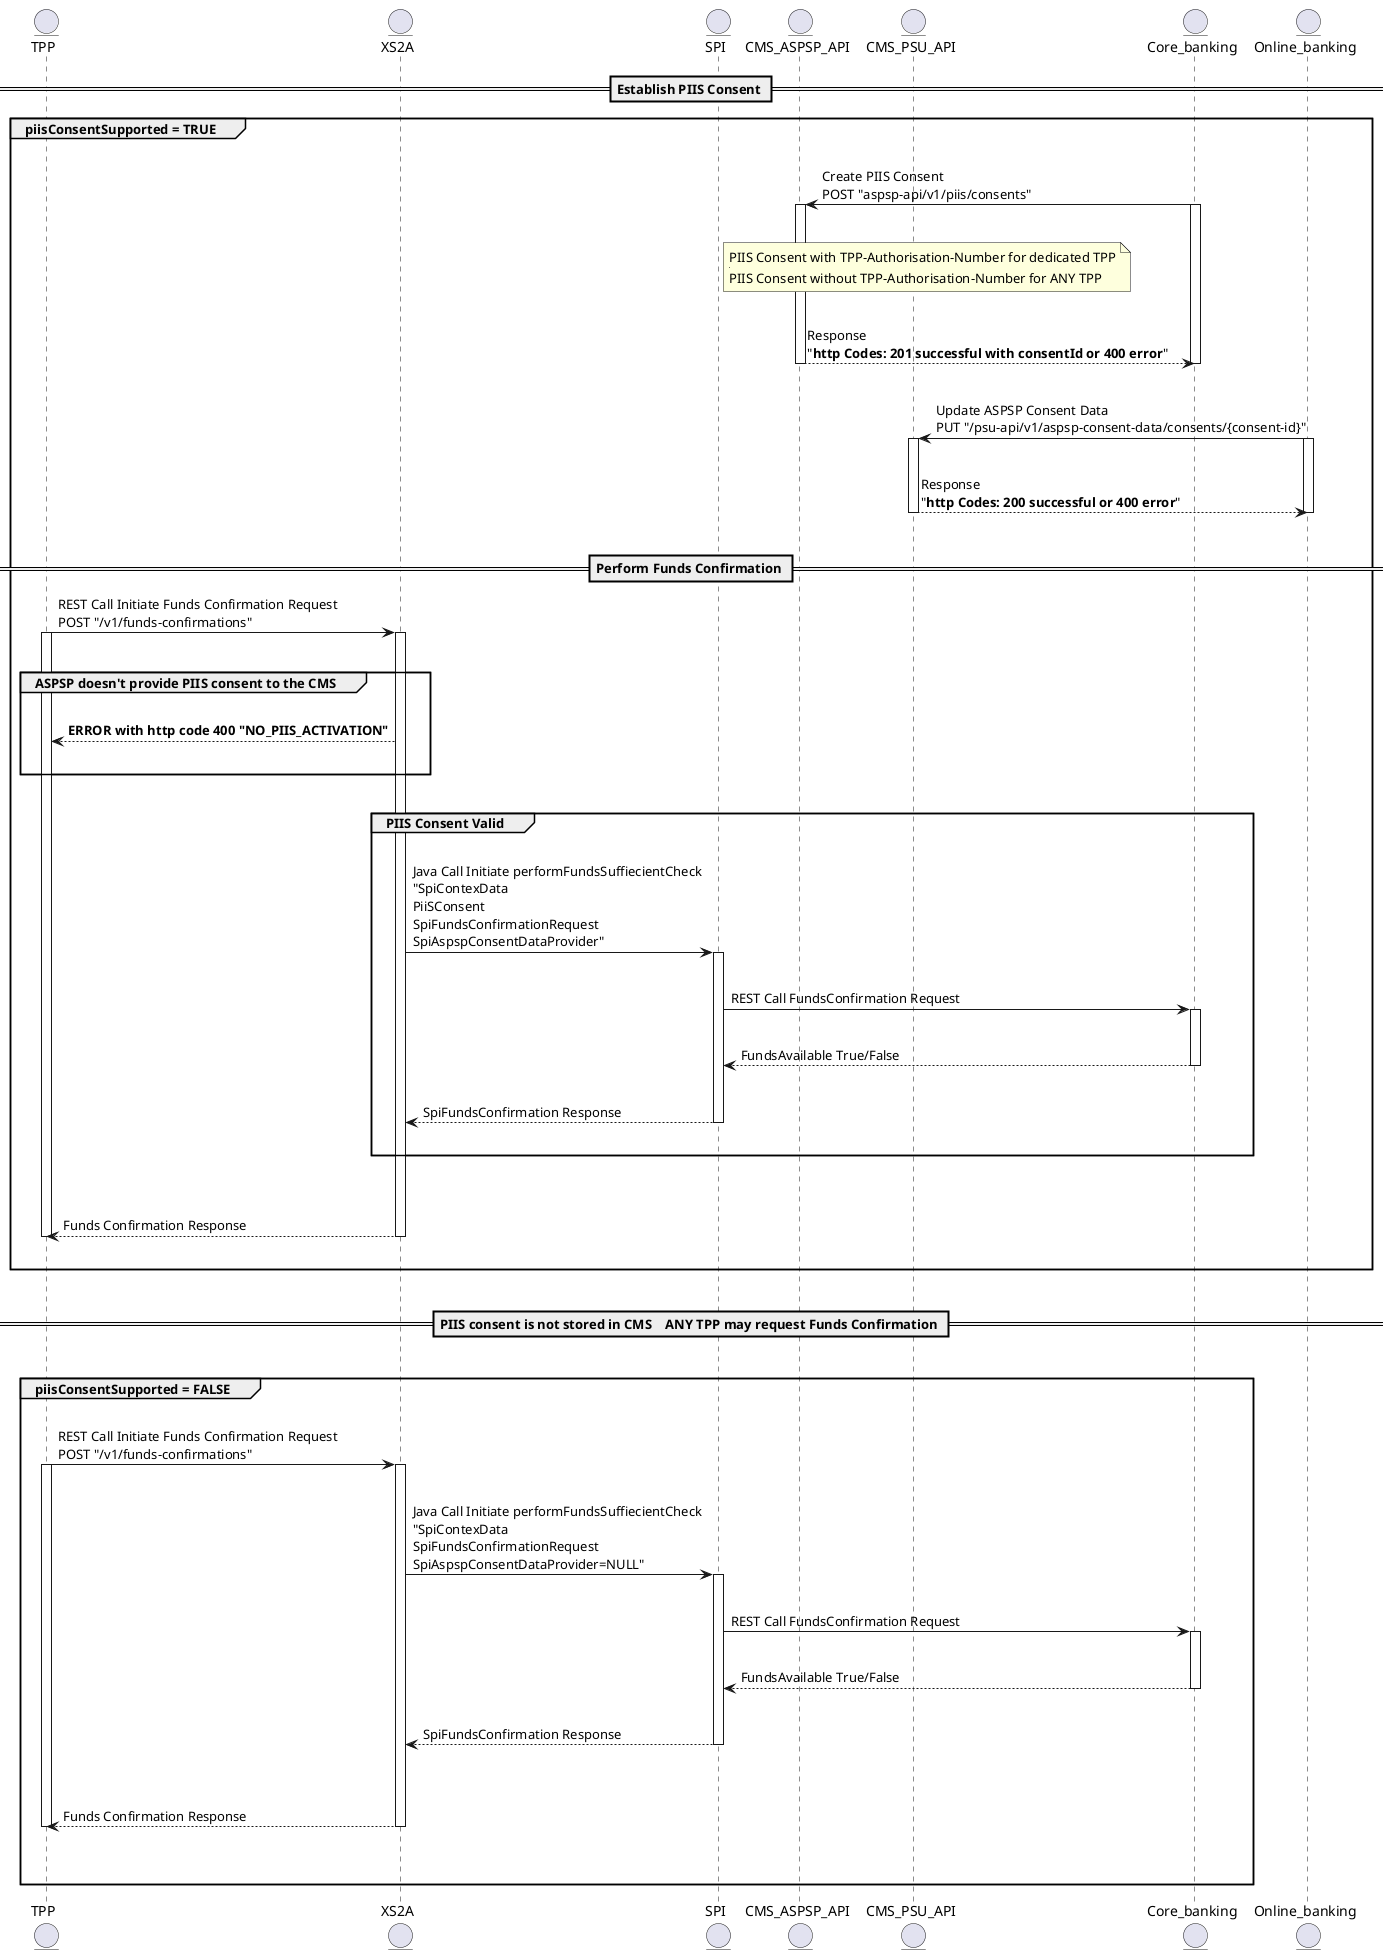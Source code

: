 @startuml
entity TPP as tpp
entity XS2A as xs2a
entity SPI as spi
entity CMS_ASPSP_API as cms
entity CMS_PSU_API as cmspsu
entity Core_banking as cb
entity Online_banking as ob
== Establish PIIS Consent ==
group piisConsentSupported = TRUE
|||
cb->cms: Create PIIS Consent\nPOST "aspsp-api/v1/piis/consents"
|||
note right of spi
PIIS Consent with TPP-Authorisation-Number for dedicated TPP
|||
PIIS Consent without TPP-Authorisation-Number for ANY TPP
end note
activate cb
activate cms
|||
cms-->cb: Response\n"**http Codes: 201 successful with consentId or 400 error**"
|||
deactivate cms
deactivate cb
ob->cmspsu: Update ASPSP Consent Data\nPUT "/psu-api/v1/aspsp-consent-data/consents/{consent-id}"
activate cmspsu
activate ob
|||
cmspsu-->ob: Response\n"**http Codes: 200 successful or 400 error**"
deactivate cmspsu
deactivate ob
|||
==Perform Funds Confirmation ==

tpp -> xs2a: REST Call Initiate Funds Confirmation Request\nPOST "/v1/funds-confirmations"
activate tpp
activate xs2a
|||
group ASPSP doesn't provide PIIS consent to the CMS
|||
xs2a-->tpp: **ERROR with http code 400 "NO_PIIS_ACTIVATION"**
|||
end
|||
group PIIS Consent Valid
|||
xs2a->spi: Java Call Initiate performFundsSuffiecientCheck\n"SpiContexData\nPiiSConsent\nSpiFundsConfirmationRequest\nSpiAspspConsentDataProvider"
activate spi
|||
spi->cb: REST Call FundsConfirmation Request
activate cb
|||
cb-->spi: FundsAvailable True/False
deactivate cb
|||
spi-->xs2a: SpiFundsConfirmation Response
deactivate spi
|||
end
|||
|||
xs2a-->tpp:Funds Confirmation Response
deactivate xs2a
deactivate tpp
|||
end
|||
== PIIS consent is not stored in CMS    ANY TPP may request Funds Confirmation ==
|||
group piisConsentSupported = FALSE
|||
tpp -> xs2a: REST Call Initiate Funds Confirmation Request\nPOST "/v1/funds-confirmations"
activate xs2a
activate tpp
|||
xs2a->spi: Java Call Initiate performFundsSuffiecientCheck\n"SpiContexData\nSpiFundsConfirmationRequest\nSpiAspspConsentDataProvider=NULL"
activate spi
|||
spi->cb: REST Call FundsConfirmation Request
activate cb
|||
cb-->spi: FundsAvailable True/False
deactivate cb
|||
spi-->xs2a: SpiFundsConfirmation Response
|||
deactivate spi
|||
xs2a-->tpp:Funds Confirmation Response
|||
deactivate xs2a
deactivate tpp
|||
end
@enduml
